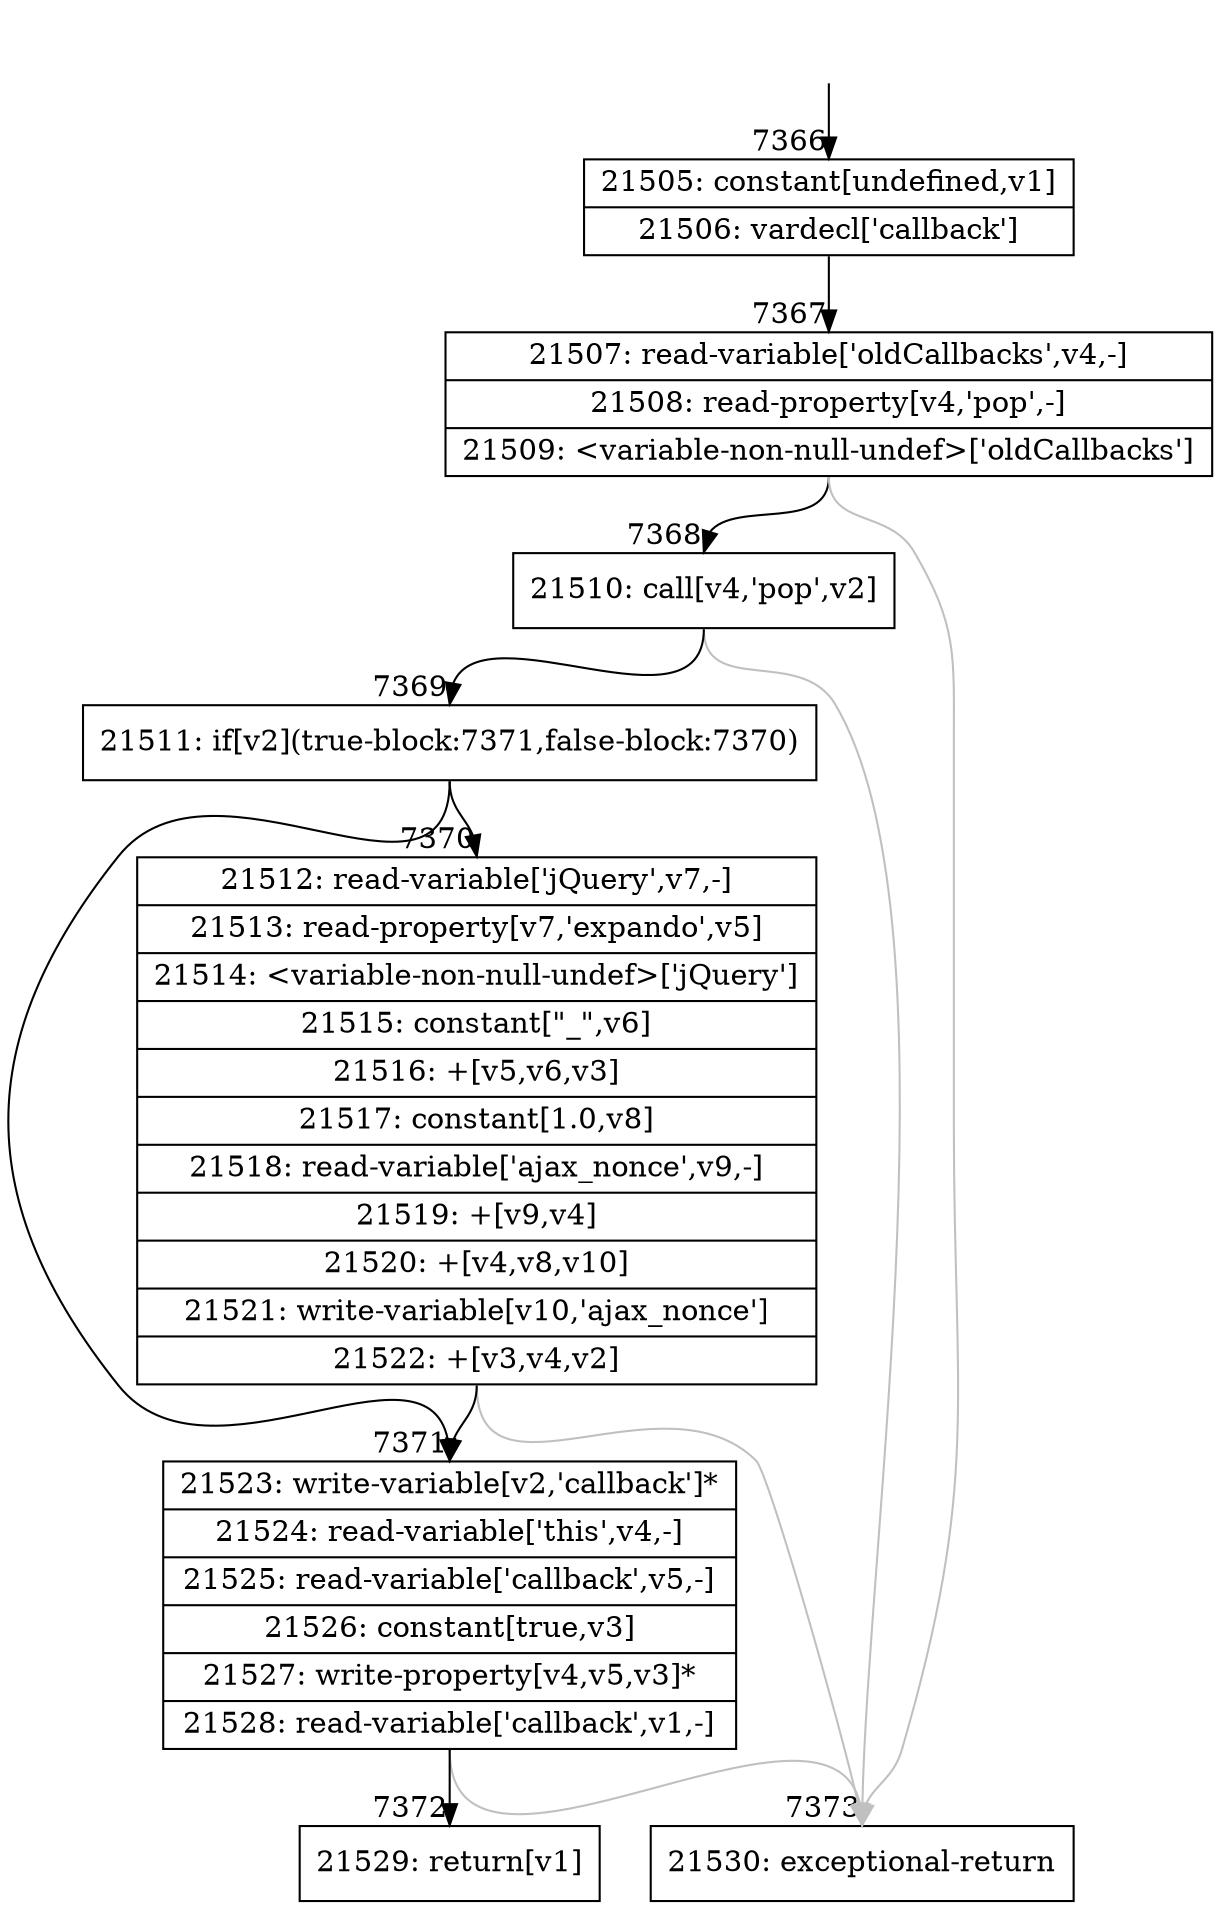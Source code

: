 digraph {
rankdir="TD"
BB_entry474[shape=none,label=""];
BB_entry474 -> BB7366 [tailport=s, headport=n, headlabel="    7366"]
BB7366 [shape=record label="{21505: constant[undefined,v1]|21506: vardecl['callback']}" ] 
BB7366 -> BB7367 [tailport=s, headport=n, headlabel="      7367"]
BB7367 [shape=record label="{21507: read-variable['oldCallbacks',v4,-]|21508: read-property[v4,'pop',-]|21509: \<variable-non-null-undef\>['oldCallbacks']}" ] 
BB7367 -> BB7368 [tailport=s, headport=n, headlabel="      7368"]
BB7367 -> BB7373 [tailport=s, headport=n, color=gray, headlabel="      7373"]
BB7368 [shape=record label="{21510: call[v4,'pop',v2]}" ] 
BB7368 -> BB7369 [tailport=s, headport=n, headlabel="      7369"]
BB7368 -> BB7373 [tailport=s, headport=n, color=gray]
BB7369 [shape=record label="{21511: if[v2](true-block:7371,false-block:7370)}" ] 
BB7369 -> BB7371 [tailport=s, headport=n, headlabel="      7371"]
BB7369 -> BB7370 [tailport=s, headport=n, headlabel="      7370"]
BB7370 [shape=record label="{21512: read-variable['jQuery',v7,-]|21513: read-property[v7,'expando',v5]|21514: \<variable-non-null-undef\>['jQuery']|21515: constant[\"_\",v6]|21516: +[v5,v6,v3]|21517: constant[1.0,v8]|21518: read-variable['ajax_nonce',v9,-]|21519: +[v9,v4]|21520: +[v4,v8,v10]|21521: write-variable[v10,'ajax_nonce']|21522: +[v3,v4,v2]}" ] 
BB7370 -> BB7371 [tailport=s, headport=n]
BB7370 -> BB7373 [tailport=s, headport=n, color=gray]
BB7371 [shape=record label="{21523: write-variable[v2,'callback']*|21524: read-variable['this',v4,-]|21525: read-variable['callback',v5,-]|21526: constant[true,v3]|21527: write-property[v4,v5,v3]*|21528: read-variable['callback',v1,-]}" ] 
BB7371 -> BB7372 [tailport=s, headport=n, headlabel="      7372"]
BB7371 -> BB7373 [tailport=s, headport=n, color=gray]
BB7372 [shape=record label="{21529: return[v1]}" ] 
BB7373 [shape=record label="{21530: exceptional-return}" ] 
}
